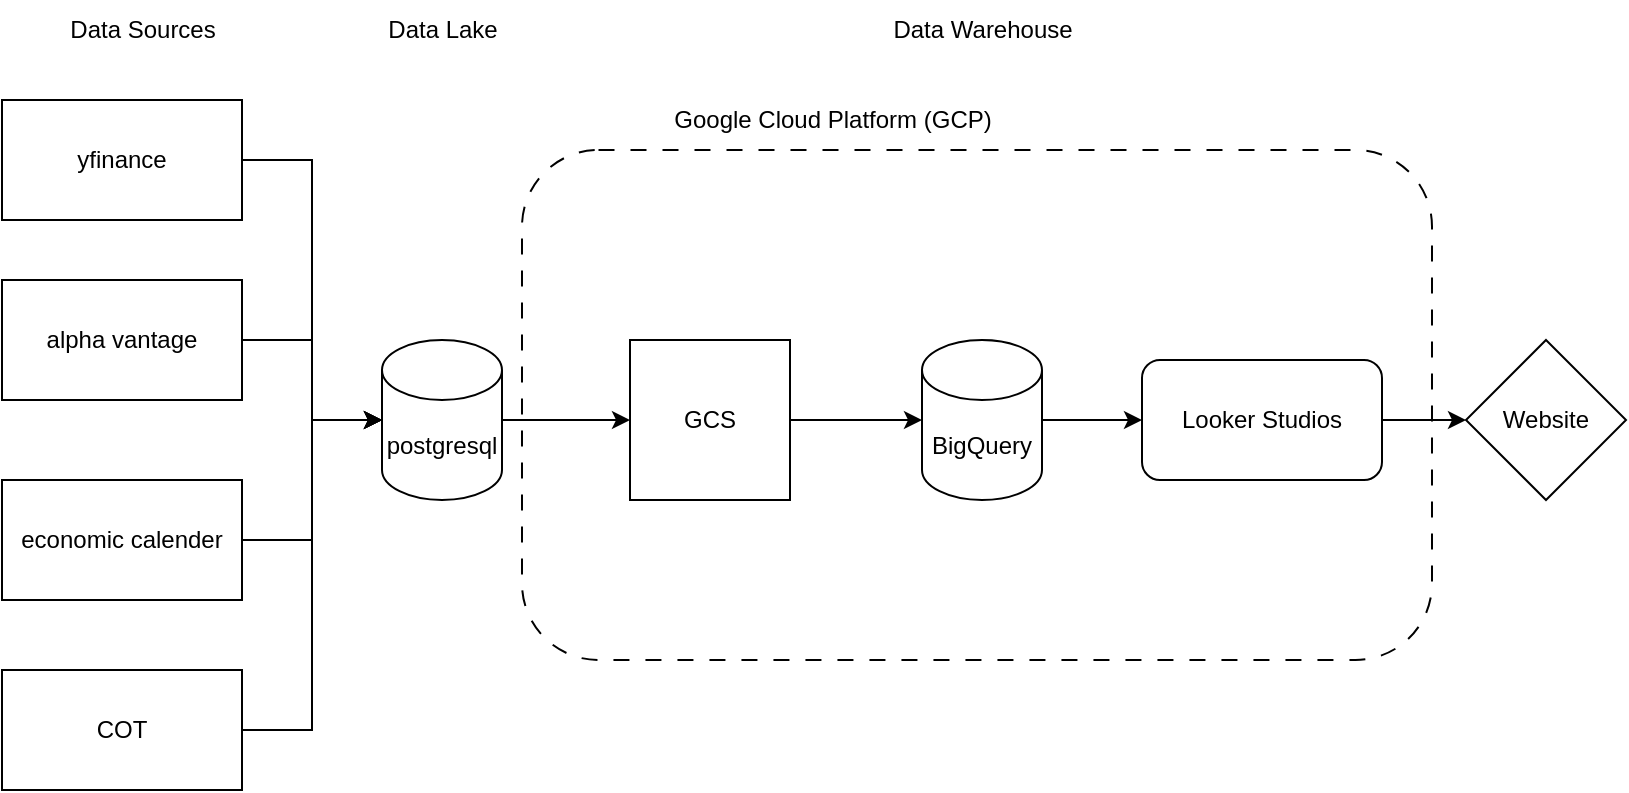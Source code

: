 <mxfile version="28.2.3">
  <diagram name="Page-1" id="M9QDj3xI2UDSRM4bRzDp">
    <mxGraphModel dx="1224" dy="1102" grid="1" gridSize="10" guides="1" tooltips="1" connect="1" arrows="1" fold="1" page="1" pageScale="1" pageWidth="827" pageHeight="1169" math="0" shadow="0">
      <root>
        <mxCell id="-MleyESL9_Mubh9_nKul-0" />
        <mxCell id="-MleyESL9_Mubh9_nKul-1" parent="-MleyESL9_Mubh9_nKul-0" />
        <mxCell id="2x-FoqGZgGqfMUCBSjRW-0" value="yfinance" style="rounded=0;whiteSpace=wrap;html=1;" parent="-MleyESL9_Mubh9_nKul-1" vertex="1">
          <mxGeometry x="15" y="270" width="120" height="60" as="geometry" />
        </mxCell>
        <mxCell id="2x-FoqGZgGqfMUCBSjRW-1" value="alpha vantage" style="rounded=0;whiteSpace=wrap;html=1;" parent="-MleyESL9_Mubh9_nKul-1" vertex="1">
          <mxGeometry x="15" y="360" width="120" height="60" as="geometry" />
        </mxCell>
        <mxCell id="2x-FoqGZgGqfMUCBSjRW-2" value="Data Sources" style="text;html=1;align=center;verticalAlign=middle;resizable=0;points=[];autosize=1;strokeColor=none;fillColor=none;" parent="-MleyESL9_Mubh9_nKul-1" vertex="1">
          <mxGeometry x="35" y="220" width="100" height="30" as="geometry" />
        </mxCell>
        <mxCell id="nt9nraaoCfBHpBIq72VR-17" style="edgeStyle=orthogonalEdgeStyle;rounded=0;orthogonalLoop=1;jettySize=auto;html=1;exitX=1;exitY=0.5;exitDx=0;exitDy=0;exitPerimeter=0;" parent="-MleyESL9_Mubh9_nKul-1" source="nt9nraaoCfBHpBIq72VR-0" target="nt9nraaoCfBHpBIq72VR-16" edge="1">
          <mxGeometry relative="1" as="geometry" />
        </mxCell>
        <mxCell id="nt9nraaoCfBHpBIq72VR-0" value="postgresql" style="shape=cylinder3;whiteSpace=wrap;html=1;boundedLbl=1;backgroundOutline=1;size=15;" parent="-MleyESL9_Mubh9_nKul-1" vertex="1">
          <mxGeometry x="205" y="390" width="60" height="80" as="geometry" />
        </mxCell>
        <mxCell id="nt9nraaoCfBHpBIq72VR-1" value="economic calender" style="rounded=0;whiteSpace=wrap;html=1;" parent="-MleyESL9_Mubh9_nKul-1" vertex="1">
          <mxGeometry x="15" y="460" width="120" height="60" as="geometry" />
        </mxCell>
        <mxCell id="nt9nraaoCfBHpBIq72VR-2" value="COT" style="rounded=0;whiteSpace=wrap;html=1;" parent="-MleyESL9_Mubh9_nKul-1" vertex="1">
          <mxGeometry x="15" y="555" width="120" height="60" as="geometry" />
        </mxCell>
        <mxCell id="nt9nraaoCfBHpBIq72VR-6" style="edgeStyle=orthogonalEdgeStyle;rounded=0;orthogonalLoop=1;jettySize=auto;html=1;exitX=1;exitY=0.5;exitDx=0;exitDy=0;entryX=0;entryY=0.5;entryDx=0;entryDy=0;entryPerimeter=0;" parent="-MleyESL9_Mubh9_nKul-1" source="nt9nraaoCfBHpBIq72VR-1" target="nt9nraaoCfBHpBIq72VR-0" edge="1">
          <mxGeometry relative="1" as="geometry" />
        </mxCell>
        <mxCell id="nt9nraaoCfBHpBIq72VR-7" style="edgeStyle=orthogonalEdgeStyle;rounded=0;orthogonalLoop=1;jettySize=auto;html=1;exitX=1;exitY=0.5;exitDx=0;exitDy=0;entryX=0;entryY=0.5;entryDx=0;entryDy=0;entryPerimeter=0;" parent="-MleyESL9_Mubh9_nKul-1" source="2x-FoqGZgGqfMUCBSjRW-0" target="nt9nraaoCfBHpBIq72VR-0" edge="1">
          <mxGeometry relative="1" as="geometry" />
        </mxCell>
        <mxCell id="nt9nraaoCfBHpBIq72VR-9" style="edgeStyle=orthogonalEdgeStyle;rounded=0;orthogonalLoop=1;jettySize=auto;html=1;entryX=0;entryY=0.5;entryDx=0;entryDy=0;entryPerimeter=0;" parent="-MleyESL9_Mubh9_nKul-1" source="2x-FoqGZgGqfMUCBSjRW-1" target="nt9nraaoCfBHpBIq72VR-0" edge="1">
          <mxGeometry relative="1" as="geometry" />
        </mxCell>
        <mxCell id="nt9nraaoCfBHpBIq72VR-10" style="edgeStyle=orthogonalEdgeStyle;rounded=0;orthogonalLoop=1;jettySize=auto;html=1;exitX=1;exitY=0.5;exitDx=0;exitDy=0;entryX=0;entryY=0.5;entryDx=0;entryDy=0;entryPerimeter=0;" parent="-MleyESL9_Mubh9_nKul-1" source="nt9nraaoCfBHpBIq72VR-2" target="nt9nraaoCfBHpBIq72VR-0" edge="1">
          <mxGeometry relative="1" as="geometry" />
        </mxCell>
        <mxCell id="nt9nraaoCfBHpBIq72VR-11" value="Data Lake" style="text;html=1;align=center;verticalAlign=middle;resizable=0;points=[];autosize=1;strokeColor=none;fillColor=none;" parent="-MleyESL9_Mubh9_nKul-1" vertex="1">
          <mxGeometry x="195" y="220" width="80" height="30" as="geometry" />
        </mxCell>
        <mxCell id="nt9nraaoCfBHpBIq72VR-12" value="" style="rounded=1;whiteSpace=wrap;html=1;fillColor=none;dashed=1;dashPattern=8 8;" parent="-MleyESL9_Mubh9_nKul-1" vertex="1">
          <mxGeometry x="275" y="295" width="455" height="255" as="geometry" />
        </mxCell>
        <mxCell id="nt9nraaoCfBHpBIq72VR-21" style="edgeStyle=orthogonalEdgeStyle;rounded=0;orthogonalLoop=1;jettySize=auto;html=1;exitX=1;exitY=0.5;exitDx=0;exitDy=0;exitPerimeter=0;entryX=0;entryY=0.5;entryDx=0;entryDy=0;" parent="-MleyESL9_Mubh9_nKul-1" source="nt9nraaoCfBHpBIq72VR-13" target="nt9nraaoCfBHpBIq72VR-19" edge="1">
          <mxGeometry relative="1" as="geometry" />
        </mxCell>
        <mxCell id="nt9nraaoCfBHpBIq72VR-13" value="BigQuery" style="shape=cylinder3;whiteSpace=wrap;html=1;boundedLbl=1;backgroundOutline=1;size=15;" parent="-MleyESL9_Mubh9_nKul-1" vertex="1">
          <mxGeometry x="475" y="390" width="60" height="80" as="geometry" />
        </mxCell>
        <mxCell id="nt9nraaoCfBHpBIq72VR-14" value="Google Cloud Platform (GCP)" style="text;html=1;align=center;verticalAlign=middle;resizable=0;points=[];autosize=1;strokeColor=none;fillColor=none;" parent="-MleyESL9_Mubh9_nKul-1" vertex="1">
          <mxGeometry x="340" y="265" width="180" height="30" as="geometry" />
        </mxCell>
        <mxCell id="nt9nraaoCfBHpBIq72VR-16" value="GCS" style="whiteSpace=wrap;html=1;aspect=fixed;" parent="-MleyESL9_Mubh9_nKul-1" vertex="1">
          <mxGeometry x="329" y="390" width="80" height="80" as="geometry" />
        </mxCell>
        <mxCell id="nt9nraaoCfBHpBIq72VR-18" style="edgeStyle=orthogonalEdgeStyle;rounded=0;orthogonalLoop=1;jettySize=auto;html=1;exitX=1;exitY=0.5;exitDx=0;exitDy=0;entryX=0;entryY=0.5;entryDx=0;entryDy=0;entryPerimeter=0;" parent="-MleyESL9_Mubh9_nKul-1" source="nt9nraaoCfBHpBIq72VR-16" target="nt9nraaoCfBHpBIq72VR-13" edge="1">
          <mxGeometry relative="1" as="geometry" />
        </mxCell>
        <mxCell id="nt9nraaoCfBHpBIq72VR-25" style="edgeStyle=orthogonalEdgeStyle;rounded=0;orthogonalLoop=1;jettySize=auto;html=1;exitX=1;exitY=0.5;exitDx=0;exitDy=0;entryX=0;entryY=0.5;entryDx=0;entryDy=0;" parent="-MleyESL9_Mubh9_nKul-1" source="nt9nraaoCfBHpBIq72VR-19" target="nt9nraaoCfBHpBIq72VR-22" edge="1">
          <mxGeometry relative="1" as="geometry" />
        </mxCell>
        <mxCell id="nt9nraaoCfBHpBIq72VR-19" value="Looker Studios" style="rounded=1;whiteSpace=wrap;html=1;" parent="-MleyESL9_Mubh9_nKul-1" vertex="1">
          <mxGeometry x="585" y="400" width="120" height="60" as="geometry" />
        </mxCell>
        <mxCell id="nt9nraaoCfBHpBIq72VR-20" value="Data Warehouse" style="text;html=1;align=center;verticalAlign=middle;resizable=0;points=[];autosize=1;strokeColor=none;fillColor=none;" parent="-MleyESL9_Mubh9_nKul-1" vertex="1">
          <mxGeometry x="450" y="220" width="110" height="30" as="geometry" />
        </mxCell>
        <mxCell id="nt9nraaoCfBHpBIq72VR-22" value="Website" style="rhombus;whiteSpace=wrap;html=1;" parent="-MleyESL9_Mubh9_nKul-1" vertex="1">
          <mxGeometry x="747" y="390" width="80" height="80" as="geometry" />
        </mxCell>
      </root>
    </mxGraphModel>
  </diagram>
</mxfile>
